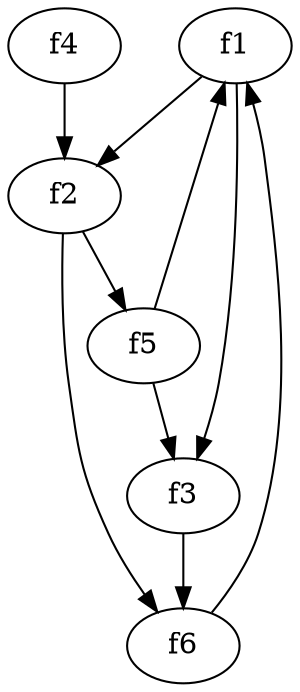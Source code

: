 strict digraph  {
f1;
f2;
f3;
f4;
f5;
f6;
f1 -> f2  [weight=2];
f1 -> f3  [weight=2];
f2 -> f6  [weight=2];
f2 -> f5  [weight=2];
f3 -> f6  [weight=2];
f4 -> f2  [weight=2];
f5 -> f3  [weight=2];
f5 -> f1  [weight=2];
f6 -> f1  [weight=2];
}
